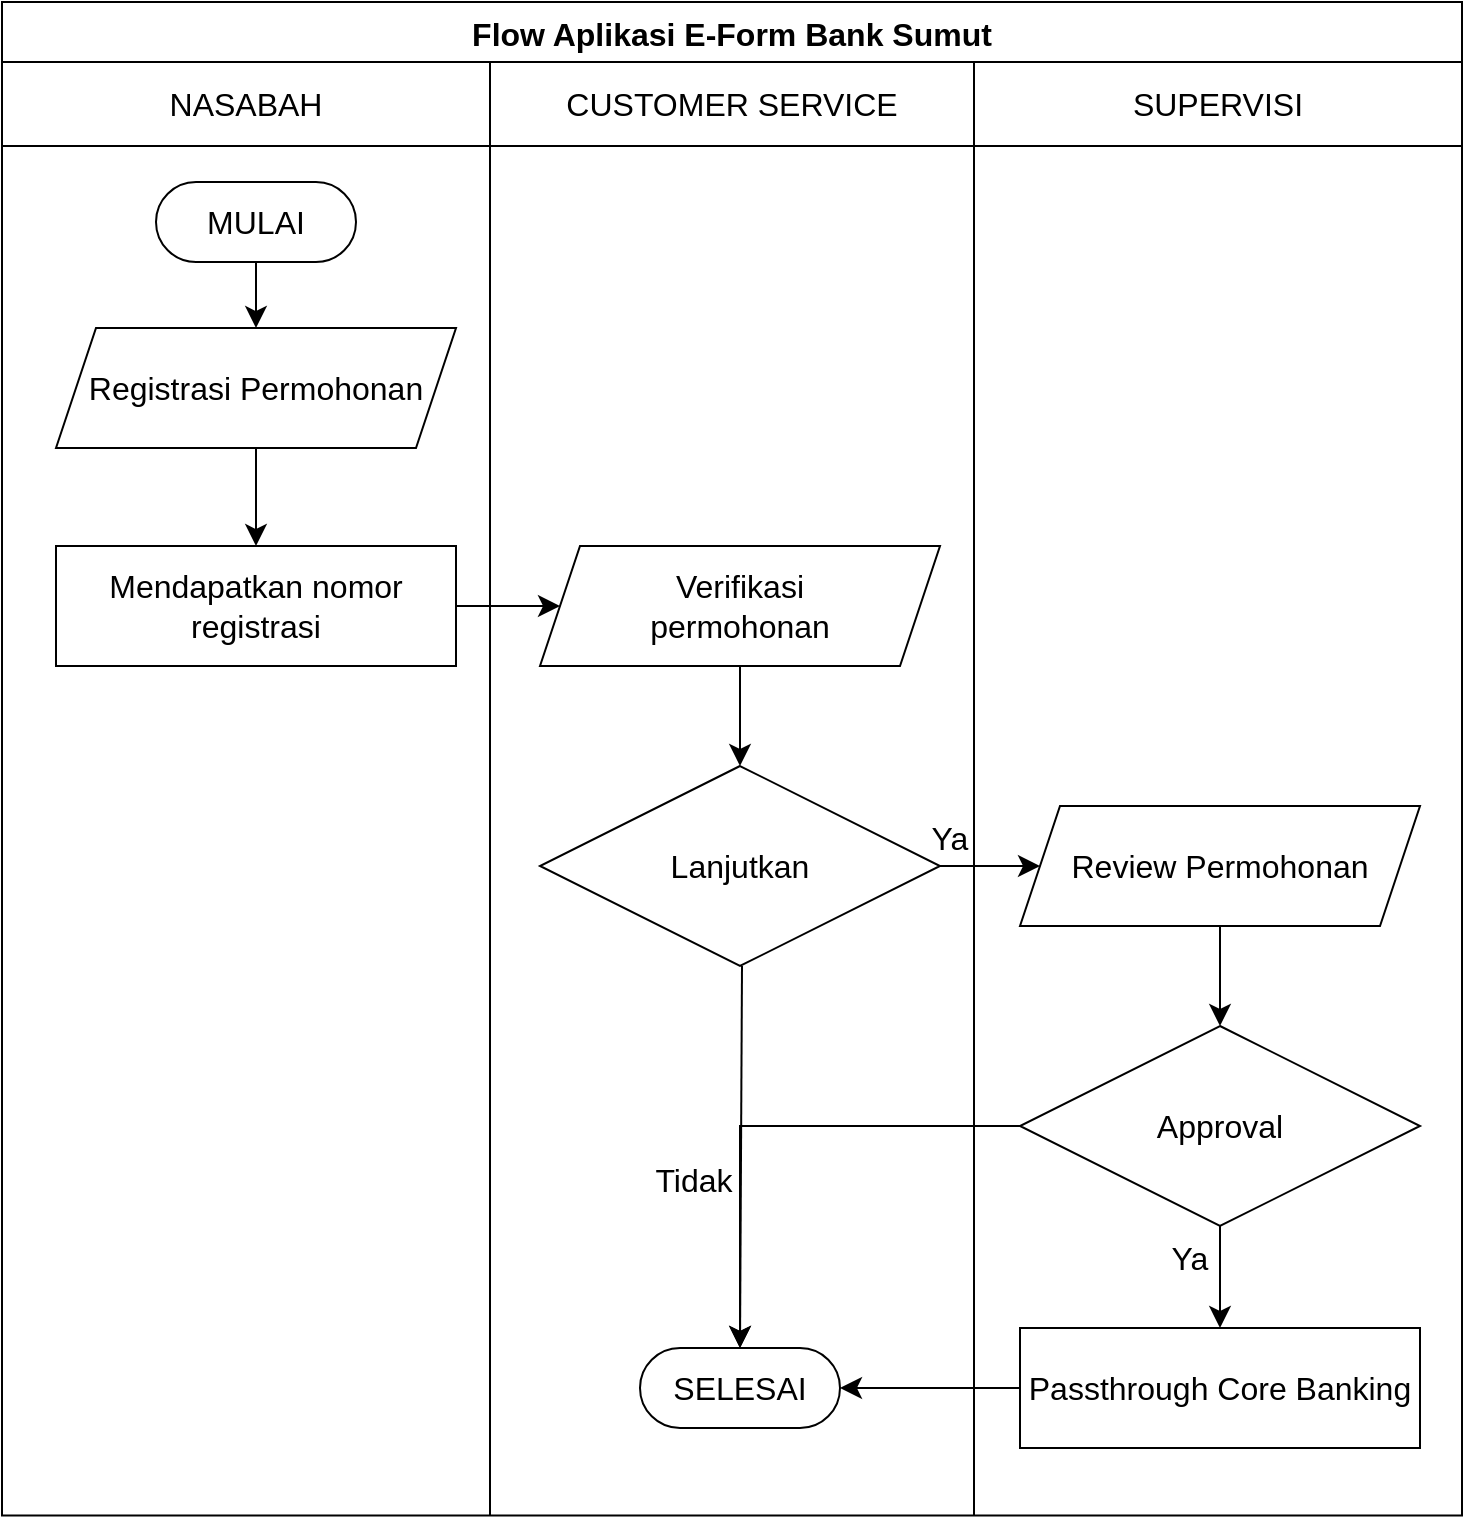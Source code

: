 <mxfile version="23.0.2" type="device">
  <diagram name="Halaman-1" id="k4D3OGIkISyZfAIL6RLr">
    <mxGraphModel dx="1680" dy="894" grid="0" gridSize="10" guides="1" tooltips="1" connect="1" arrows="1" fold="1" page="0" pageScale="1" pageWidth="1169" pageHeight="827" math="0" shadow="0">
      <root>
        <mxCell id="0" />
        <mxCell id="1" parent="0" />
        <mxCell id="2k8ayXH1amJUCtj5-Pd3-32" value="Flow Aplikasi E-Form Bank Sumut" style="shape=table;startSize=30;container=1;collapsible=0;childLayout=tableLayout;fontSize=16;fontStyle=1" parent="1" vertex="1">
          <mxGeometry x="-579" y="-300" width="730" height="756.75" as="geometry" />
        </mxCell>
        <mxCell id="2k8ayXH1amJUCtj5-Pd3-33" value="" style="shape=tableRow;horizontal=0;startSize=0;swimlaneHead=0;swimlaneBody=0;strokeColor=inherit;top=0;left=0;bottom=0;right=0;collapsible=0;dropTarget=0;fillColor=none;points=[[0,0.5],[1,0.5]];portConstraint=eastwest;fontSize=16;" parent="2k8ayXH1amJUCtj5-Pd3-32" vertex="1">
          <mxGeometry y="30" width="730" height="42" as="geometry" />
        </mxCell>
        <mxCell id="2k8ayXH1amJUCtj5-Pd3-34" value="NASABAH" style="shape=partialRectangle;html=1;whiteSpace=wrap;connectable=0;strokeColor=inherit;overflow=hidden;fillColor=none;top=0;left=0;bottom=0;right=0;pointerEvents=1;fontSize=16;" parent="2k8ayXH1amJUCtj5-Pd3-33" vertex="1">
          <mxGeometry width="244" height="42" as="geometry">
            <mxRectangle width="244" height="42" as="alternateBounds" />
          </mxGeometry>
        </mxCell>
        <mxCell id="2k8ayXH1amJUCtj5-Pd3-35" value="CUSTOMER SERVICE" style="shape=partialRectangle;html=1;whiteSpace=wrap;connectable=0;strokeColor=inherit;overflow=hidden;fillColor=none;top=0;left=0;bottom=0;right=0;pointerEvents=1;fontSize=16;" parent="2k8ayXH1amJUCtj5-Pd3-33" vertex="1">
          <mxGeometry x="244" width="242" height="42" as="geometry">
            <mxRectangle width="242" height="42" as="alternateBounds" />
          </mxGeometry>
        </mxCell>
        <mxCell id="2k8ayXH1amJUCtj5-Pd3-36" value="SUPERVISI" style="shape=partialRectangle;html=1;whiteSpace=wrap;connectable=0;strokeColor=inherit;overflow=hidden;fillColor=none;top=0;left=0;bottom=0;right=0;pointerEvents=1;fontSize=16;" parent="2k8ayXH1amJUCtj5-Pd3-33" vertex="1">
          <mxGeometry x="486" width="244" height="42" as="geometry">
            <mxRectangle width="244" height="42" as="alternateBounds" />
          </mxGeometry>
        </mxCell>
        <mxCell id="2k8ayXH1amJUCtj5-Pd3-37" value="" style="shape=tableRow;horizontal=0;startSize=0;swimlaneHead=0;swimlaneBody=0;strokeColor=inherit;top=0;left=0;bottom=0;right=0;collapsible=0;dropTarget=0;fillColor=none;points=[[0,0.5],[1,0.5]];portConstraint=eastwest;fontSize=16;" parent="2k8ayXH1amJUCtj5-Pd3-32" vertex="1">
          <mxGeometry y="72" width="730" height="685" as="geometry" />
        </mxCell>
        <mxCell id="2k8ayXH1amJUCtj5-Pd3-38" value="" style="shape=partialRectangle;html=1;whiteSpace=wrap;connectable=0;strokeColor=inherit;overflow=hidden;fillColor=none;top=0;left=0;bottom=0;right=0;pointerEvents=1;fontSize=16;resizeWidth=0;" parent="2k8ayXH1amJUCtj5-Pd3-37" vertex="1">
          <mxGeometry width="244" height="685" as="geometry">
            <mxRectangle width="244" height="685" as="alternateBounds" />
          </mxGeometry>
        </mxCell>
        <mxCell id="2k8ayXH1amJUCtj5-Pd3-39" value="" style="shape=partialRectangle;html=1;whiteSpace=wrap;connectable=0;strokeColor=inherit;overflow=hidden;fillColor=none;top=0;left=0;bottom=0;right=0;pointerEvents=1;fontSize=16;" parent="2k8ayXH1amJUCtj5-Pd3-37" vertex="1">
          <mxGeometry x="244" width="242" height="685" as="geometry">
            <mxRectangle width="242" height="685" as="alternateBounds" />
          </mxGeometry>
        </mxCell>
        <mxCell id="2k8ayXH1amJUCtj5-Pd3-40" value="" style="shape=partialRectangle;html=1;whiteSpace=wrap;connectable=0;strokeColor=inherit;overflow=hidden;fillColor=none;top=0;left=0;bottom=0;right=0;pointerEvents=1;fontSize=16;" parent="2k8ayXH1amJUCtj5-Pd3-37" vertex="1">
          <mxGeometry x="486" width="244" height="685" as="geometry">
            <mxRectangle width="244" height="685" as="alternateBounds" />
          </mxGeometry>
        </mxCell>
        <mxCell id="2k8ayXH1amJUCtj5-Pd3-42" value="" style="shape=parallelogram;perimeter=parallelogramPerimeter;whiteSpace=wrap;html=1;fixedSize=1;fontSize=16;dashed=0;" parent="2k8ayXH1amJUCtj5-Pd3-37" vertex="1">
          <mxGeometry x="730" height="685" as="geometry">
            <mxRectangle width="NaN" height="685" as="alternateBounds" />
          </mxGeometry>
        </mxCell>
        <mxCell id="2k8ayXH1amJUCtj5-Pd3-44" value="" style="shape=parallelogram;perimeter=parallelogramPerimeter;whiteSpace=wrap;html=1;fixedSize=1;fontSize=16;dashed=0;" parent="2k8ayXH1amJUCtj5-Pd3-37" vertex="1">
          <mxGeometry height="685" as="geometry">
            <mxRectangle width="NaN" height="685" as="alternateBounds" />
          </mxGeometry>
        </mxCell>
        <mxCell id="2k8ayXH1amJUCtj5-Pd3-41" value="MULAI" style="html=1;dashed=0;whiteSpace=wrap;shape=mxgraph.dfd.start;fontSize=16;" parent="1" vertex="1">
          <mxGeometry x="-502" y="-210" width="100" height="40" as="geometry" />
        </mxCell>
        <mxCell id="2k8ayXH1amJUCtj5-Pd3-49" value="" style="edgeStyle=none;curved=1;rounded=0;orthogonalLoop=1;jettySize=auto;html=1;fontSize=12;startSize=8;endSize=8;exitX=0.5;exitY=1;exitDx=0;exitDy=0;" parent="1" source="2k8ayXH1amJUCtj5-Pd3-46" target="2k8ayXH1amJUCtj5-Pd3-47" edge="1">
          <mxGeometry relative="1" as="geometry" />
        </mxCell>
        <mxCell id="2k8ayXH1amJUCtj5-Pd3-46" value="Registrasi Permohonan" style="shape=parallelogram;perimeter=parallelogramPerimeter;whiteSpace=wrap;html=1;fixedSize=1;fontSize=16;" parent="1" vertex="1">
          <mxGeometry x="-552" y="-137" width="200" height="60" as="geometry" />
        </mxCell>
        <mxCell id="2k8ayXH1amJUCtj5-Pd3-52" value="" style="edgeStyle=none;curved=1;rounded=0;orthogonalLoop=1;jettySize=auto;html=1;fontSize=12;startSize=8;endSize=8;entryX=0;entryY=0.5;entryDx=0;entryDy=0;exitX=1;exitY=0.5;exitDx=0;exitDy=0;" parent="1" source="2k8ayXH1amJUCtj5-Pd3-47" target="2k8ayXH1amJUCtj5-Pd3-51" edge="1">
          <mxGeometry relative="1" as="geometry" />
        </mxCell>
        <mxCell id="2k8ayXH1amJUCtj5-Pd3-47" value="Mendapatkan nomor registrasi" style="rounded=0;whiteSpace=wrap;html=1;fontSize=16;" parent="1" vertex="1">
          <mxGeometry x="-552" y="-28" width="200" height="60" as="geometry" />
        </mxCell>
        <mxCell id="2k8ayXH1amJUCtj5-Pd3-48" value="" style="endArrow=classic;html=1;rounded=0;fontSize=12;startSize=8;endSize=8;curved=1;entryX=0.5;entryY=0;entryDx=0;entryDy=0;exitX=0.5;exitY=0.5;exitDx=0;exitDy=20;exitPerimeter=0;" parent="1" source="2k8ayXH1amJUCtj5-Pd3-41" target="2k8ayXH1amJUCtj5-Pd3-46" edge="1">
          <mxGeometry width="50" height="50" relative="1" as="geometry">
            <mxPoint x="-450" y="-174" as="sourcePoint" />
            <mxPoint x="-241" y="-161" as="targetPoint" />
          </mxGeometry>
        </mxCell>
        <mxCell id="2k8ayXH1amJUCtj5-Pd3-54" value="" style="edgeStyle=none;curved=1;rounded=0;orthogonalLoop=1;jettySize=auto;html=1;fontSize=12;startSize=8;endSize=8;entryX=0.5;entryY=0;entryDx=0;entryDy=0;" parent="1" source="2k8ayXH1amJUCtj5-Pd3-51" target="2k8ayXH1amJUCtj5-Pd3-53" edge="1">
          <mxGeometry relative="1" as="geometry" />
        </mxCell>
        <mxCell id="2k8ayXH1amJUCtj5-Pd3-51" value="Verifikasi&lt;br&gt;permohonan" style="shape=parallelogram;perimeter=parallelogramPerimeter;whiteSpace=wrap;html=1;fixedSize=1;fontSize=16;" parent="1" vertex="1">
          <mxGeometry x="-310" y="-28" width="200" height="60" as="geometry" />
        </mxCell>
        <mxCell id="2k8ayXH1amJUCtj5-Pd3-56" value="" style="edgeStyle=none;curved=1;rounded=0;orthogonalLoop=1;jettySize=auto;html=1;fontSize=12;startSize=8;endSize=8;entryX=0;entryY=0.5;entryDx=0;entryDy=0;exitX=1;exitY=0.5;exitDx=0;exitDy=0;" parent="1" source="2k8ayXH1amJUCtj5-Pd3-53" target="2k8ayXH1amJUCtj5-Pd3-55" edge="1">
          <mxGeometry relative="1" as="geometry">
            <mxPoint x="-110" y="161" as="sourcePoint" />
            <mxPoint x="-68" y="98" as="targetPoint" />
          </mxGeometry>
        </mxCell>
        <mxCell id="2k8ayXH1amJUCtj5-Pd3-53" value="Lanjutkan" style="rhombus;whiteSpace=wrap;html=1;fontSize=16;flipV=0;flipH=1;direction=east;" parent="1" vertex="1">
          <mxGeometry x="-310" y="82" width="200" height="100" as="geometry" />
        </mxCell>
        <mxCell id="2k8ayXH1amJUCtj5-Pd3-58" value="" style="edgeStyle=none;curved=1;rounded=0;orthogonalLoop=1;jettySize=auto;html=1;fontSize=12;startSize=8;endSize=8;exitX=0.5;exitY=1;exitDx=0;exitDy=0;entryX=0.5;entryY=0;entryDx=0;entryDy=0;" parent="1" source="2k8ayXH1amJUCtj5-Pd3-55" target="2k8ayXH1amJUCtj5-Pd3-57" edge="1">
          <mxGeometry relative="1" as="geometry" />
        </mxCell>
        <mxCell id="2k8ayXH1amJUCtj5-Pd3-55" value="Review Permohonan" style="shape=parallelogram;perimeter=parallelogramPerimeter;whiteSpace=wrap;html=1;fixedSize=1;fontSize=16;" parent="1" vertex="1">
          <mxGeometry x="-70" y="102" width="200" height="60" as="geometry" />
        </mxCell>
        <mxCell id="2k8ayXH1amJUCtj5-Pd3-60" value="" style="edgeStyle=none;curved=1;rounded=0;orthogonalLoop=1;jettySize=auto;html=1;fontSize=12;startSize=8;endSize=8;exitX=0.5;exitY=1;exitDx=0;exitDy=0;entryX=0.5;entryY=0;entryDx=0;entryDy=0;" parent="1" source="2k8ayXH1amJUCtj5-Pd3-57" target="2k8ayXH1amJUCtj5-Pd3-59" edge="1">
          <mxGeometry relative="1" as="geometry">
            <mxPoint x="45" y="312" as="sourcePoint" />
            <mxPoint x="33" y="363" as="targetPoint" />
          </mxGeometry>
        </mxCell>
        <mxCell id="2k8ayXH1amJUCtj5-Pd3-57" value="Approval" style="rhombus;whiteSpace=wrap;html=1;fontSize=16;" parent="1" vertex="1">
          <mxGeometry x="-70" y="212" width="200" height="100" as="geometry" />
        </mxCell>
        <mxCell id="2k8ayXH1amJUCtj5-Pd3-63" value="" style="edgeStyle=none;curved=1;rounded=0;orthogonalLoop=1;jettySize=auto;html=1;fontSize=12;startSize=8;endSize=8;" parent="1" source="2k8ayXH1amJUCtj5-Pd3-59" target="2k8ayXH1amJUCtj5-Pd3-61" edge="1">
          <mxGeometry relative="1" as="geometry" />
        </mxCell>
        <mxCell id="2k8ayXH1amJUCtj5-Pd3-59" value="Passthrough Core Banking" style="rounded=0;whiteSpace=wrap;html=1;fontSize=16;" parent="1" vertex="1">
          <mxGeometry x="-70" y="363" width="200" height="60" as="geometry" />
        </mxCell>
        <mxCell id="2k8ayXH1amJUCtj5-Pd3-61" value="SELESAI" style="html=1;dashed=0;whiteSpace=wrap;shape=mxgraph.dfd.start;fontSize=16;" parent="1" vertex="1">
          <mxGeometry x="-260" y="373" width="100" height="40" as="geometry" />
        </mxCell>
        <mxCell id="2k8ayXH1amJUCtj5-Pd3-64" style="edgeStyle=none;curved=1;rounded=0;orthogonalLoop=1;jettySize=auto;html=1;exitX=0.5;exitY=1;exitDx=0;exitDy=0;entryX=0.5;entryY=0.5;entryDx=0;entryDy=-20;entryPerimeter=0;fontSize=12;startSize=8;endSize=8;" parent="1" target="2k8ayXH1amJUCtj5-Pd3-61" edge="1">
          <mxGeometry relative="1" as="geometry">
            <mxPoint x="-209" y="182" as="sourcePoint" />
            <mxPoint x="-215" y="373" as="targetPoint" />
          </mxGeometry>
        </mxCell>
        <mxCell id="2k8ayXH1amJUCtj5-Pd3-66" value="Ya" style="text;html=1;strokeColor=none;fillColor=none;align=center;verticalAlign=middle;whiteSpace=wrap;rounded=0;fontSize=16;" parent="1" vertex="1">
          <mxGeometry x="-135" y="103" width="60" height="30" as="geometry" />
        </mxCell>
        <mxCell id="2k8ayXH1amJUCtj5-Pd3-68" value="Tidak" style="text;html=1;strokeColor=none;fillColor=none;align=center;verticalAlign=middle;whiteSpace=wrap;rounded=0;fontSize=16;" parent="1" vertex="1">
          <mxGeometry x="-263" y="274" width="60" height="30" as="geometry" />
        </mxCell>
        <mxCell id="2k8ayXH1amJUCtj5-Pd3-69" style="edgeStyle=orthogonalEdgeStyle;rounded=0;orthogonalLoop=1;jettySize=auto;html=1;exitX=0;exitY=0.5;exitDx=0;exitDy=0;entryX=0.5;entryY=0.5;entryDx=0;entryDy=-20;entryPerimeter=0;fontSize=12;startSize=8;endSize=8;" parent="1" source="2k8ayXH1amJUCtj5-Pd3-57" target="2k8ayXH1amJUCtj5-Pd3-61" edge="1">
          <mxGeometry relative="1" as="geometry" />
        </mxCell>
        <mxCell id="2k8ayXH1amJUCtj5-Pd3-70" value="Ya" style="text;html=1;strokeColor=none;fillColor=none;align=center;verticalAlign=middle;whiteSpace=wrap;rounded=0;fontSize=16;" parent="1" vertex="1">
          <mxGeometry x="-15" y="313" width="60" height="30" as="geometry" />
        </mxCell>
      </root>
    </mxGraphModel>
  </diagram>
</mxfile>
